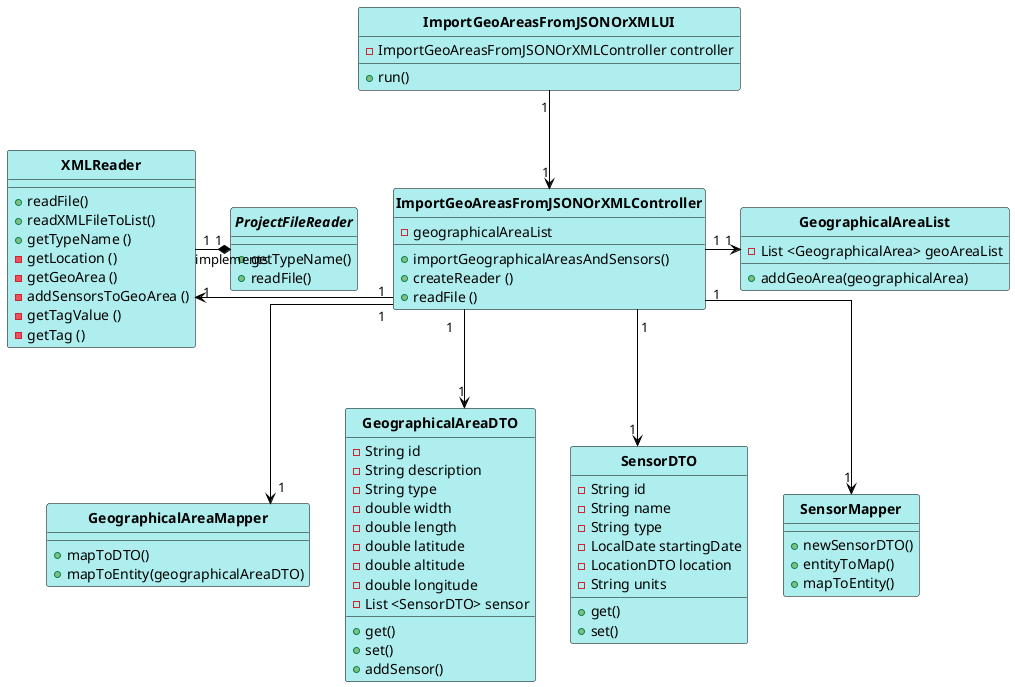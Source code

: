 @startuml
skinparam linetype ortho

skinparam class {
	BackgroundColor PaleTurquoise
	ArrowColor Black
	BorderColor Black
	FontStyle Bold
}

hide circle



ImportGeoAreasFromJSONOrXMLUI "1" --> "1" ImportGeoAreasFromJSONOrXMLController
ImportGeoAreasFromJSONOrXMLController "1" -right-> "1" GeographicalAreaList
ImportGeoAreasFromJSONOrXMLController "1" --> "1" GeographicalAreaMapper
ImportGeoAreasFromJSONOrXMLController "1" --> "1" GeographicalAreaDTO
ImportGeoAreasFromJSONOrXMLController  "1" --> "1" SensorDTO
ImportGeoAreasFromJSONOrXMLController  "1" --> "1" SensorMapper
ImportGeoAreasFromJSONOrXMLController  "1" -left-> "1" XMLReader
XMLReader "1" -right-* "1" ProjectFileReader : implements


Class ImportGeoAreasFromJSONOrXMLUI {
- ImportGeoAreasFromJSONOrXMLController controller
+ run()

}

Class ImportGeoAreasFromJSONOrXMLController {
- geographicalAreaList
+ importGeographicalAreasAndSensors()
+ createReader ()
+ readFile ()
}

Class GeographicalAreaMapper {
+ mapToDTO()
+ mapToEntity(geographicalAreaDTO)
}

Class GeographicalAreaList {
- List <GeographicalArea> geoAreaList
+ addGeoArea(geographicalArea)
}

Class GeographicalAreaDTO {
- String id
- String description
- String type
- double width
- double length
- double latitude
- double altitude
- double longitude
- List <SensorDTO> sensor
+ get()
+ set()
+ addSensor()
}

Class SensorDTO {
- String id
- String name
- String type
- LocalDate startingDate
- LocationDTO location
- String units
+ get()
+ set()
}

Class SensorMapper {
+ newSensorDTO()
+ entityToMap()
+ mapToEntity()
}

Interface ProjectFileReader {
+ getTypeName()
+ readFile()
}

Class XMLReader {
+ readFile()
+ readXMLFileToList()
+ getTypeName ()
- getLocation ()
- getGeoArea ()
- addSensorsToGeoArea ()
- getTagValue ()
- getTag ()
}

@enduml